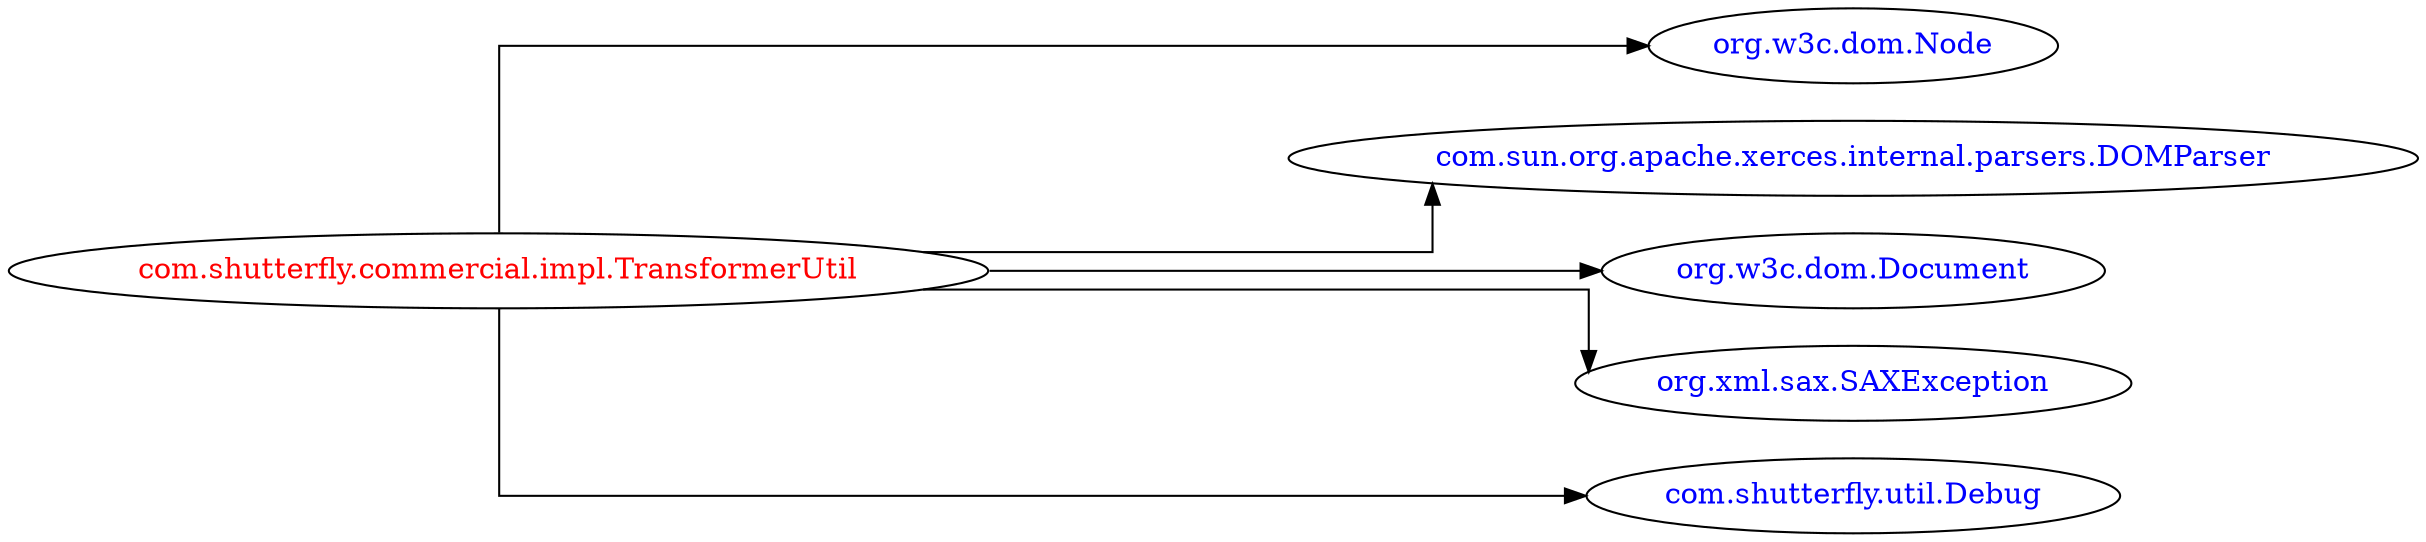 digraph dependencyGraph {
 concentrate=true;
 ranksep="2.0";
 rankdir="LR"; 
 splines="ortho";
"com.shutterfly.commercial.impl.TransformerUtil" [fontcolor="red"];
"org.w3c.dom.Node" [ fontcolor="blue" ];
"com.shutterfly.commercial.impl.TransformerUtil"->"org.w3c.dom.Node";
"com.sun.org.apache.xerces.internal.parsers.DOMParser" [ fontcolor="blue" ];
"com.shutterfly.commercial.impl.TransformerUtil"->"com.sun.org.apache.xerces.internal.parsers.DOMParser";
"org.w3c.dom.Document" [ fontcolor="blue" ];
"com.shutterfly.commercial.impl.TransformerUtil"->"org.w3c.dom.Document";
"org.xml.sax.SAXException" [ fontcolor="blue" ];
"com.shutterfly.commercial.impl.TransformerUtil"->"org.xml.sax.SAXException";
"com.shutterfly.util.Debug" [ fontcolor="blue" ];
"com.shutterfly.commercial.impl.TransformerUtil"->"com.shutterfly.util.Debug";
}
